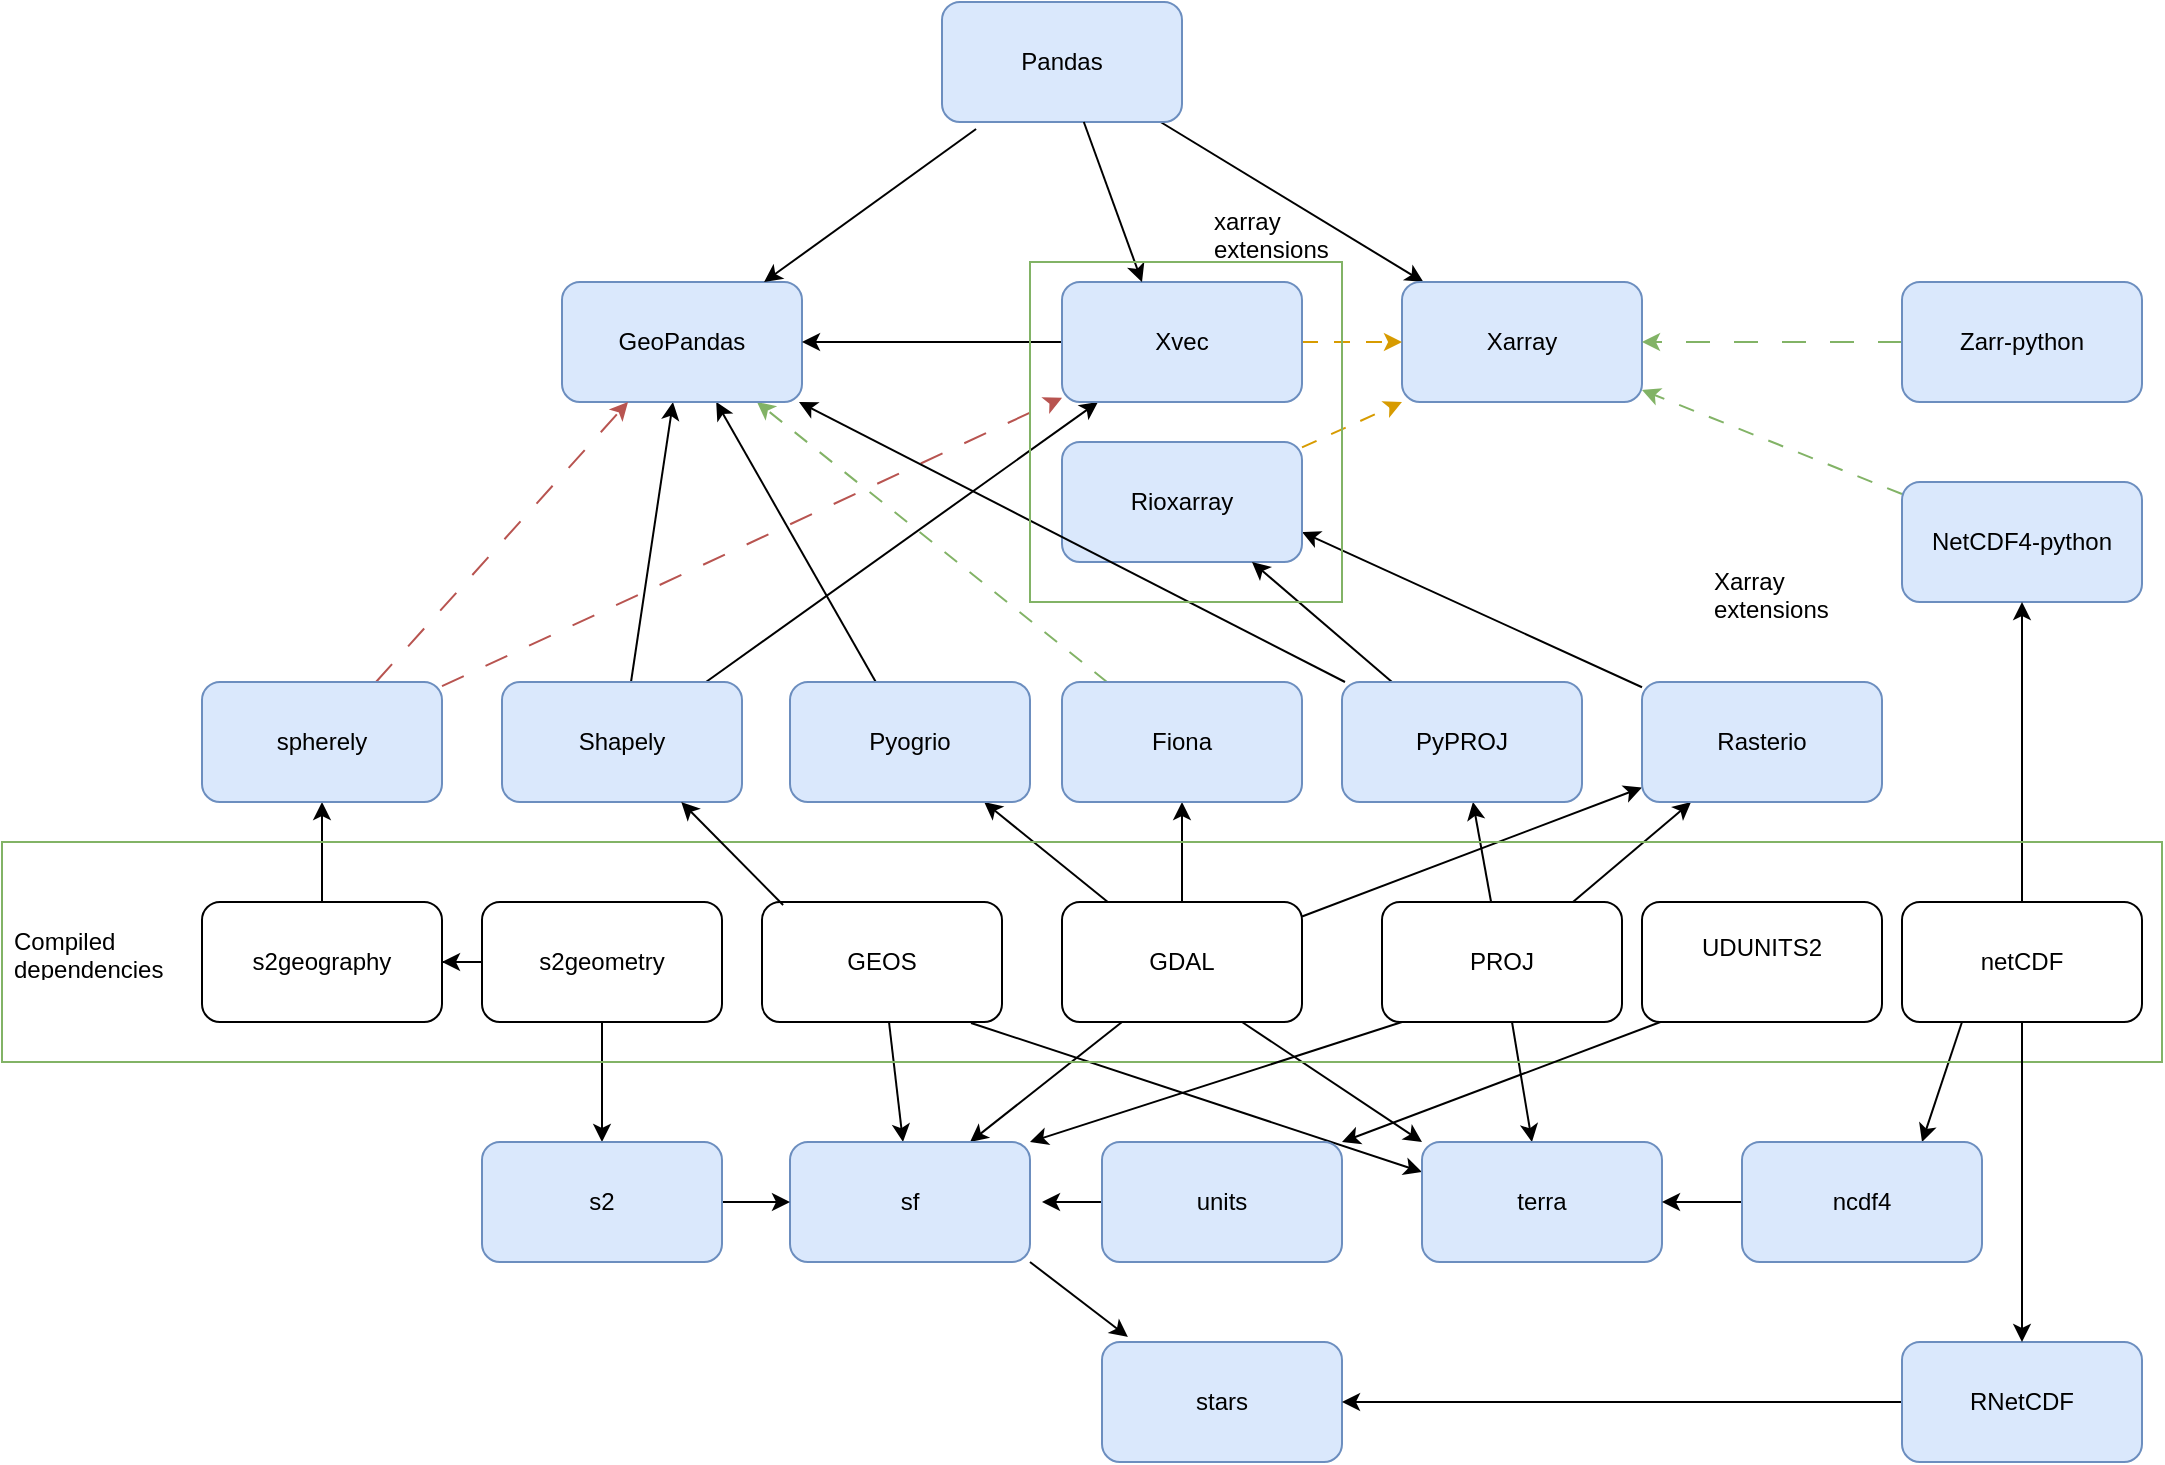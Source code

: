 <mxfile version="24.8.3">
  <diagram name="Page-1" id="YpKSIcgt4raoAJl-A2hk">
    <mxGraphModel dx="2203" dy="908" grid="1" gridSize="10" guides="1" tooltips="1" connect="1" arrows="1" fold="1" page="1" pageScale="1" pageWidth="827" pageHeight="1169" math="0" shadow="0">
      <root>
        <mxCell id="0" />
        <mxCell id="1" parent="0" />
        <mxCell id="cOpkqLJVpFi0IKKhEmXB-14" value="" style="rounded=0;orthogonalLoop=1;jettySize=auto;html=1;" parent="1" source="GJdVX7ViqiDl456XCQRg-1" target="cOpkqLJVpFi0IKKhEmXB-7" edge="1">
          <mxGeometry relative="1" as="geometry" />
        </mxCell>
        <mxCell id="cOpkqLJVpFi0IKKhEmXB-23" style="rounded=0;orthogonalLoop=1;jettySize=auto;html=1;exitX=0.871;exitY=1.008;exitDx=0;exitDy=0;entryX=0;entryY=0.25;entryDx=0;entryDy=0;exitPerimeter=0;" parent="1" source="GJdVX7ViqiDl456XCQRg-1" target="cOpkqLJVpFi0IKKhEmXB-10" edge="1">
          <mxGeometry relative="1" as="geometry" />
        </mxCell>
        <mxCell id="GJdVX7ViqiDl456XCQRg-1" value="GEOS" style="rounded=1;whiteSpace=wrap;html=1;" parent="1" vertex="1">
          <mxGeometry x="230" y="690" width="120" height="60" as="geometry" />
        </mxCell>
        <mxCell id="QDiaEL_Vq7gMq8w6c5RD-6" style="rounded=0;orthogonalLoop=1;jettySize=auto;html=1;" parent="1" source="GJdVX7ViqiDl456XCQRg-2" target="GJdVX7ViqiDl456XCQRg-5" edge="1">
          <mxGeometry relative="1" as="geometry" />
        </mxCell>
        <mxCell id="QDiaEL_Vq7gMq8w6c5RD-7" style="rounded=0;orthogonalLoop=1;jettySize=auto;html=1;" parent="1" source="GJdVX7ViqiDl456XCQRg-2" target="GJdVX7ViqiDl456XCQRg-6" edge="1">
          <mxGeometry relative="1" as="geometry" />
        </mxCell>
        <mxCell id="QDiaEL_Vq7gMq8w6c5RD-8" style="rounded=0;orthogonalLoop=1;jettySize=auto;html=1;" parent="1" source="GJdVX7ViqiDl456XCQRg-2" target="GJdVX7ViqiDl456XCQRg-7" edge="1">
          <mxGeometry relative="1" as="geometry" />
        </mxCell>
        <mxCell id="cOpkqLJVpFi0IKKhEmXB-17" style="rounded=0;orthogonalLoop=1;jettySize=auto;html=1;exitX=0.25;exitY=1;exitDx=0;exitDy=0;entryX=0.75;entryY=0;entryDx=0;entryDy=0;" parent="1" source="GJdVX7ViqiDl456XCQRg-2" target="cOpkqLJVpFi0IKKhEmXB-7" edge="1">
          <mxGeometry relative="1" as="geometry" />
        </mxCell>
        <mxCell id="cOpkqLJVpFi0IKKhEmXB-22" style="rounded=0;orthogonalLoop=1;jettySize=auto;html=1;exitX=0.75;exitY=1;exitDx=0;exitDy=0;entryX=0;entryY=0;entryDx=0;entryDy=0;" parent="1" source="GJdVX7ViqiDl456XCQRg-2" target="cOpkqLJVpFi0IKKhEmXB-10" edge="1">
          <mxGeometry relative="1" as="geometry" />
        </mxCell>
        <mxCell id="GJdVX7ViqiDl456XCQRg-2" value="GDAL" style="rounded=1;whiteSpace=wrap;html=1;" parent="1" vertex="1">
          <mxGeometry x="380" y="690" width="120" height="60" as="geometry" />
        </mxCell>
        <mxCell id="QDiaEL_Vq7gMq8w6c5RD-20" value="" style="rounded=0;orthogonalLoop=1;jettySize=auto;html=1;" parent="1" source="GJdVX7ViqiDl456XCQRg-3" target="QDiaEL_Vq7gMq8w6c5RD-19" edge="1">
          <mxGeometry relative="1" as="geometry" />
        </mxCell>
        <mxCell id="QDiaEL_Vq7gMq8w6c5RD-28" style="rounded=0;orthogonalLoop=1;jettySize=auto;html=1;" parent="1" source="GJdVX7ViqiDl456XCQRg-3" target="GJdVX7ViqiDl456XCQRg-7" edge="1">
          <mxGeometry relative="1" as="geometry" />
        </mxCell>
        <mxCell id="cOpkqLJVpFi0IKKhEmXB-20" value="" style="rounded=0;orthogonalLoop=1;jettySize=auto;html=1;" parent="1" source="GJdVX7ViqiDl456XCQRg-3" target="cOpkqLJVpFi0IKKhEmXB-10" edge="1">
          <mxGeometry relative="1" as="geometry" />
        </mxCell>
        <mxCell id="GJdVX7ViqiDl456XCQRg-3" value="PROJ" style="rounded=1;whiteSpace=wrap;html=1;" parent="1" vertex="1">
          <mxGeometry x="540" y="690" width="120" height="60" as="geometry" />
        </mxCell>
        <mxCell id="QDiaEL_Vq7gMq8w6c5RD-2" style="rounded=0;orthogonalLoop=1;jettySize=auto;html=1;" parent="1" source="GJdVX7ViqiDl456XCQRg-4" target="GJdVX7ViqiDl456XCQRg-8" edge="1">
          <mxGeometry relative="1" as="geometry" />
        </mxCell>
        <mxCell id="QDiaEL_Vq7gMq8w6c5RD-11" style="rounded=0;orthogonalLoop=1;jettySize=auto;html=1;" parent="1" source="GJdVX7ViqiDl456XCQRg-4" target="GJdVX7ViqiDl456XCQRg-11" edge="1">
          <mxGeometry relative="1" as="geometry" />
        </mxCell>
        <mxCell id="GJdVX7ViqiDl456XCQRg-4" value="Shapely" style="rounded=1;whiteSpace=wrap;html=1;fillColor=#dae8fc;strokeColor=#6c8ebf;" parent="1" vertex="1">
          <mxGeometry x="100" y="580" width="120" height="60" as="geometry" />
        </mxCell>
        <mxCell id="QDiaEL_Vq7gMq8w6c5RD-3" style="rounded=0;orthogonalLoop=1;jettySize=auto;html=1;" parent="1" source="GJdVX7ViqiDl456XCQRg-5" target="GJdVX7ViqiDl456XCQRg-8" edge="1">
          <mxGeometry relative="1" as="geometry" />
        </mxCell>
        <mxCell id="GJdVX7ViqiDl456XCQRg-5" value="Pyogrio" style="rounded=1;whiteSpace=wrap;html=1;fillColor=#dae8fc;strokeColor=#6c8ebf;" parent="1" vertex="1">
          <mxGeometry x="244" y="580" width="120" height="60" as="geometry" />
        </mxCell>
        <mxCell id="QDiaEL_Vq7gMq8w6c5RD-4" style="rounded=0;orthogonalLoop=1;jettySize=auto;html=1;dashed=1;dashPattern=8 8;fillColor=#d5e8d4;strokeColor=#82b366;" parent="1" source="GJdVX7ViqiDl456XCQRg-6" target="GJdVX7ViqiDl456XCQRg-8" edge="1">
          <mxGeometry relative="1" as="geometry" />
        </mxCell>
        <mxCell id="GJdVX7ViqiDl456XCQRg-6" value="Fiona" style="rounded=1;whiteSpace=wrap;html=1;fillColor=#dae8fc;strokeColor=#6c8ebf;" parent="1" vertex="1">
          <mxGeometry x="380" y="580" width="120" height="60" as="geometry" />
        </mxCell>
        <mxCell id="QDiaEL_Vq7gMq8w6c5RD-9" style="rounded=0;orthogonalLoop=1;jettySize=auto;html=1;entryX=1;entryY=0.75;entryDx=0;entryDy=0;" parent="1" source="GJdVX7ViqiDl456XCQRg-7" target="GJdVX7ViqiDl456XCQRg-12" edge="1">
          <mxGeometry relative="1" as="geometry" />
        </mxCell>
        <mxCell id="GJdVX7ViqiDl456XCQRg-7" value="Rasterio" style="rounded=1;whiteSpace=wrap;html=1;fillColor=#dae8fc;strokeColor=#6c8ebf;" parent="1" vertex="1">
          <mxGeometry x="670" y="580" width="120" height="60" as="geometry" />
        </mxCell>
        <mxCell id="GJdVX7ViqiDl456XCQRg-8" value="GeoPandas" style="rounded=1;whiteSpace=wrap;html=1;fillColor=#dae8fc;strokeColor=#6c8ebf;" parent="1" vertex="1">
          <mxGeometry x="130" y="380" width="120" height="60" as="geometry" />
        </mxCell>
        <mxCell id="QDiaEL_Vq7gMq8w6c5RD-1" style="rounded=0;orthogonalLoop=1;jettySize=auto;html=1;exitX=0;exitY=0.5;exitDx=0;exitDy=0;" parent="1" source="GJdVX7ViqiDl456XCQRg-11" target="GJdVX7ViqiDl456XCQRg-8" edge="1">
          <mxGeometry relative="1" as="geometry" />
        </mxCell>
        <mxCell id="QDiaEL_Vq7gMq8w6c5RD-26" style="rounded=0;orthogonalLoop=1;jettySize=auto;html=1;" parent="1" source="GJdVX7ViqiDl456XCQRg-9" target="GJdVX7ViqiDl456XCQRg-10" edge="1">
          <mxGeometry relative="1" as="geometry" />
        </mxCell>
        <mxCell id="GJdVX7ViqiDl456XCQRg-9" value="Pandas" style="rounded=1;whiteSpace=wrap;html=1;fillColor=#dae8fc;strokeColor=#6c8ebf;" parent="1" vertex="1">
          <mxGeometry x="320" y="240" width="120" height="60" as="geometry" />
        </mxCell>
        <mxCell id="GJdVX7ViqiDl456XCQRg-10" value="Xarray" style="rounded=1;whiteSpace=wrap;html=1;fillColor=#dae8fc;strokeColor=#6c8ebf;" parent="1" vertex="1">
          <mxGeometry x="550" y="380" width="120" height="60" as="geometry" />
        </mxCell>
        <mxCell id="QDiaEL_Vq7gMq8w6c5RD-12" style="rounded=0;orthogonalLoop=1;jettySize=auto;html=1;dashed=1;dashPattern=8 8;fillColor=#ffe6cc;strokeColor=#d79b00;" parent="1" source="GJdVX7ViqiDl456XCQRg-11" target="GJdVX7ViqiDl456XCQRg-10" edge="1">
          <mxGeometry relative="1" as="geometry" />
        </mxCell>
        <mxCell id="GJdVX7ViqiDl456XCQRg-11" value="Xvec" style="rounded=1;whiteSpace=wrap;html=1;fillColor=#dae8fc;strokeColor=#6c8ebf;" parent="1" vertex="1">
          <mxGeometry x="380" y="380" width="120" height="60" as="geometry" />
        </mxCell>
        <mxCell id="QDiaEL_Vq7gMq8w6c5RD-10" style="rounded=0;orthogonalLoop=1;jettySize=auto;html=1;dashed=1;dashPattern=8 8;fillColor=#ffe6cc;strokeColor=#d79b00;entryX=0;entryY=1;entryDx=0;entryDy=0;" parent="1" source="GJdVX7ViqiDl456XCQRg-12" target="GJdVX7ViqiDl456XCQRg-10" edge="1">
          <mxGeometry relative="1" as="geometry">
            <mxPoint x="600" y="450" as="targetPoint" />
          </mxGeometry>
        </mxCell>
        <mxCell id="GJdVX7ViqiDl456XCQRg-12" value="Rioxarray" style="rounded=1;whiteSpace=wrap;html=1;fillColor=#dae8fc;strokeColor=#6c8ebf;" parent="1" vertex="1">
          <mxGeometry x="380" y="460" width="120" height="60" as="geometry" />
        </mxCell>
        <mxCell id="QDiaEL_Vq7gMq8w6c5RD-14" style="rounded=0;orthogonalLoop=1;jettySize=auto;html=1;dashed=1;dashPattern=8 8;fillColor=#d5e8d4;strokeColor=#82b366;" parent="1" source="GJdVX7ViqiDl456XCQRg-13" target="GJdVX7ViqiDl456XCQRg-10" edge="1">
          <mxGeometry relative="1" as="geometry" />
        </mxCell>
        <mxCell id="GJdVX7ViqiDl456XCQRg-13" value="NetCDF4-python" style="rounded=1;whiteSpace=wrap;html=1;fillColor=#dae8fc;strokeColor=#6c8ebf;" parent="1" vertex="1">
          <mxGeometry x="800" y="480" width="120" height="60" as="geometry" />
        </mxCell>
        <mxCell id="QDiaEL_Vq7gMq8w6c5RD-13" style="rounded=0;orthogonalLoop=1;jettySize=auto;html=1;" parent="1" source="GJdVX7ViqiDl456XCQRg-14" target="GJdVX7ViqiDl456XCQRg-13" edge="1">
          <mxGeometry relative="1" as="geometry" />
        </mxCell>
        <mxCell id="cOpkqLJVpFi0IKKhEmXB-28" style="rounded=0;orthogonalLoop=1;jettySize=auto;html=1;exitX=0.25;exitY=1;exitDx=0;exitDy=0;entryX=0.75;entryY=0;entryDx=0;entryDy=0;" parent="1" source="GJdVX7ViqiDl456XCQRg-14" target="cOpkqLJVpFi0IKKhEmXB-27" edge="1">
          <mxGeometry relative="1" as="geometry" />
        </mxCell>
        <mxCell id="GJdVX7ViqiDl456XCQRg-14" value="netCDF" style="rounded=1;whiteSpace=wrap;html=1;" parent="1" vertex="1">
          <mxGeometry x="800" y="690" width="120" height="60" as="geometry" />
        </mxCell>
        <mxCell id="QDiaEL_Vq7gMq8w6c5RD-15" value="" style="edgeStyle=orthogonalEdgeStyle;rounded=0;orthogonalLoop=1;jettySize=auto;html=1;" parent="1" source="GJdVX7ViqiDl456XCQRg-15" target="GJdVX7ViqiDl456XCQRg-16" edge="1">
          <mxGeometry relative="1" as="geometry" />
        </mxCell>
        <mxCell id="QDiaEL_Vq7gMq8w6c5RD-16" style="rounded=0;orthogonalLoop=1;jettySize=auto;html=1;entryX=0.5;entryY=1;entryDx=0;entryDy=0;" parent="1" source="GJdVX7ViqiDl456XCQRg-16" target="GJdVX7ViqiDl456XCQRg-17" edge="1">
          <mxGeometry relative="1" as="geometry" />
        </mxCell>
        <mxCell id="cOpkqLJVpFi0IKKhEmXB-19" value="" style="edgeStyle=orthogonalEdgeStyle;rounded=0;orthogonalLoop=1;jettySize=auto;html=1;" parent="1" source="GJdVX7ViqiDl456XCQRg-16" target="cOpkqLJVpFi0IKKhEmXB-8" edge="1">
          <mxGeometry relative="1" as="geometry" />
        </mxCell>
        <mxCell id="GJdVX7ViqiDl456XCQRg-16" value="s2geography" style="rounded=1;whiteSpace=wrap;html=1;" parent="1" vertex="1">
          <mxGeometry x="-50" y="690" width="120" height="60" as="geometry" />
        </mxCell>
        <mxCell id="QDiaEL_Vq7gMq8w6c5RD-17" style="rounded=0;orthogonalLoop=1;jettySize=auto;html=1;dashed=1;dashPattern=12 12;fillColor=#f8cecc;strokeColor=#b85450;" parent="1" source="GJdVX7ViqiDl456XCQRg-17" target="GJdVX7ViqiDl456XCQRg-8" edge="1">
          <mxGeometry relative="1" as="geometry" />
        </mxCell>
        <mxCell id="QDiaEL_Vq7gMq8w6c5RD-22" style="rounded=0;orthogonalLoop=1;jettySize=auto;html=1;dashed=1;dashPattern=12 12;fillColor=#f8cecc;strokeColor=#b85450;" parent="1" source="GJdVX7ViqiDl456XCQRg-17" target="GJdVX7ViqiDl456XCQRg-11" edge="1">
          <mxGeometry relative="1" as="geometry" />
        </mxCell>
        <mxCell id="GJdVX7ViqiDl456XCQRg-17" value="spherely" style="rounded=1;whiteSpace=wrap;html=1;fillColor=#dae8fc;strokeColor=#6c8ebf;" parent="1" vertex="1">
          <mxGeometry x="-50" y="580" width="120" height="60" as="geometry" />
        </mxCell>
        <mxCell id="QDiaEL_Vq7gMq8w6c5RD-21" style="rounded=0;orthogonalLoop=1;jettySize=auto;html=1;" parent="1" source="QDiaEL_Vq7gMq8w6c5RD-19" target="GJdVX7ViqiDl456XCQRg-8" edge="1">
          <mxGeometry relative="1" as="geometry" />
        </mxCell>
        <mxCell id="QDiaEL_Vq7gMq8w6c5RD-27" style="rounded=0;orthogonalLoop=1;jettySize=auto;html=1;" parent="1" source="QDiaEL_Vq7gMq8w6c5RD-19" target="GJdVX7ViqiDl456XCQRg-12" edge="1">
          <mxGeometry relative="1" as="geometry" />
        </mxCell>
        <mxCell id="QDiaEL_Vq7gMq8w6c5RD-19" value="PyPROJ" style="rounded=1;whiteSpace=wrap;html=1;fillColor=#dae8fc;strokeColor=#6c8ebf;" parent="1" vertex="1">
          <mxGeometry x="520" y="580" width="120" height="60" as="geometry" />
        </mxCell>
        <mxCell id="QDiaEL_Vq7gMq8w6c5RD-25" style="rounded=0;orthogonalLoop=1;jettySize=auto;html=1;dashed=1;dashPattern=12 12;fillColor=#d5e8d4;strokeColor=#82b366;" parent="1" source="QDiaEL_Vq7gMq8w6c5RD-23" target="GJdVX7ViqiDl456XCQRg-10" edge="1">
          <mxGeometry relative="1" as="geometry" />
        </mxCell>
        <mxCell id="QDiaEL_Vq7gMq8w6c5RD-23" value="Zarr-python" style="rounded=1;whiteSpace=wrap;html=1;fillColor=#dae8fc;strokeColor=#6c8ebf;" parent="1" vertex="1">
          <mxGeometry x="800" y="380" width="120" height="60" as="geometry" />
        </mxCell>
        <mxCell id="D4bfI-xI0zdicXx17f72-6" value="xarray extensions" style="text;strokeColor=none;fillColor=none;align=left;verticalAlign=middle;spacingLeft=4;spacingRight=4;overflow=hidden;points=[[0,0.5],[1,0.5]];portConstraint=eastwest;rotatable=0;whiteSpace=wrap;html=1;" parent="1" vertex="1">
          <mxGeometry x="450" y="340" width="80" height="30" as="geometry" />
        </mxCell>
        <mxCell id="D4bfI-xI0zdicXx17f72-10" value="Xarray extensions" style="text;strokeColor=none;fillColor=none;align=left;verticalAlign=middle;spacingLeft=4;spacingRight=4;overflow=hidden;points=[[0,0.5],[1,0.5]];portConstraint=eastwest;rotatable=0;whiteSpace=wrap;html=1;" parent="1" vertex="1">
          <mxGeometry x="700" y="520" width="80" height="30" as="geometry" />
        </mxCell>
        <mxCell id="D4bfI-xI0zdicXx17f72-11" value="" style="rounded=0;whiteSpace=wrap;html=1;fillColor=none;strokeColor=#82b366;" parent="1" vertex="1">
          <mxGeometry x="-150" y="660" width="1080" height="110" as="geometry" />
        </mxCell>
        <mxCell id="D4bfI-xI0zdicXx17f72-12" value="Compiled dependencies" style="text;strokeColor=none;fillColor=none;align=left;verticalAlign=middle;spacingLeft=4;spacingRight=4;overflow=hidden;points=[[0,0.5],[1,0.5]];portConstraint=eastwest;rotatable=0;whiteSpace=wrap;html=1;" parent="1" vertex="1">
          <mxGeometry x="-150" y="700" width="90" height="30" as="geometry" />
        </mxCell>
        <mxCell id="GJdVX7ViqiDl456XCQRg-15" value="s2geometry" style="rounded=1;whiteSpace=wrap;html=1;" parent="1" vertex="1">
          <mxGeometry x="90" y="690" width="120" height="60" as="geometry" />
        </mxCell>
        <mxCell id="cOpkqLJVpFi0IKKhEmXB-3" value="" style="endArrow=classic;html=1;rounded=0;exitX=0.088;exitY=0.025;exitDx=0;exitDy=0;exitPerimeter=0;" parent="1" source="GJdVX7ViqiDl456XCQRg-1" target="GJdVX7ViqiDl456XCQRg-4" edge="1">
          <mxGeometry width="50" height="50" relative="1" as="geometry">
            <mxPoint x="260" y="720" as="sourcePoint" />
            <mxPoint x="315" y="670" as="targetPoint" />
          </mxGeometry>
        </mxCell>
        <mxCell id="cOpkqLJVpFi0IKKhEmXB-4" value="" style="rounded=0;orthogonalLoop=1;jettySize=auto;html=1;" parent="1" source="GJdVX7ViqiDl456XCQRg-9" edge="1">
          <mxGeometry relative="1" as="geometry">
            <mxPoint x="513" y="240" as="sourcePoint" />
            <mxPoint x="420" y="380" as="targetPoint" />
          </mxGeometry>
        </mxCell>
        <mxCell id="D4bfI-xI0zdicXx17f72-9" value="" style="rounded=0;whiteSpace=wrap;html=1;fillColor=none;strokeColor=#82b366;" parent="1" vertex="1">
          <mxGeometry x="364" y="370" width="156" height="170" as="geometry" />
        </mxCell>
        <mxCell id="cOpkqLJVpFi0IKKhEmXB-6" value="" style="endArrow=classic;html=1;rounded=0;entryX=0.842;entryY=0;entryDx=0;entryDy=0;entryPerimeter=0;exitX=0.142;exitY=1.058;exitDx=0;exitDy=0;exitPerimeter=0;" parent="1" source="GJdVX7ViqiDl456XCQRg-9" target="GJdVX7ViqiDl456XCQRg-8" edge="1">
          <mxGeometry width="50" height="50" relative="1" as="geometry">
            <mxPoint x="310" y="260" as="sourcePoint" />
            <mxPoint x="230" y="240" as="targetPoint" />
          </mxGeometry>
        </mxCell>
        <mxCell id="cOpkqLJVpFi0IKKhEmXB-7" value="sf" style="rounded=1;whiteSpace=wrap;html=1;fillColor=#dae8fc;strokeColor=#6c8ebf;" parent="1" vertex="1">
          <mxGeometry x="244" y="810" width="120" height="60" as="geometry" />
        </mxCell>
        <mxCell id="cOpkqLJVpFi0IKKhEmXB-18" style="edgeStyle=orthogonalEdgeStyle;rounded=0;orthogonalLoop=1;jettySize=auto;html=1;exitX=1;exitY=0.5;exitDx=0;exitDy=0;entryX=0;entryY=0.5;entryDx=0;entryDy=0;" parent="1" source="cOpkqLJVpFi0IKKhEmXB-8" target="cOpkqLJVpFi0IKKhEmXB-7" edge="1">
          <mxGeometry relative="1" as="geometry" />
        </mxCell>
        <mxCell id="cOpkqLJVpFi0IKKhEmXB-8" value="s2" style="rounded=1;whiteSpace=wrap;html=1;fillColor=#dae8fc;strokeColor=#6c8ebf;" parent="1" vertex="1">
          <mxGeometry x="90" y="810" width="120" height="60" as="geometry" />
        </mxCell>
        <mxCell id="cOpkqLJVpFi0IKKhEmXB-9" value="stars" style="rounded=1;whiteSpace=wrap;html=1;fillColor=#dae8fc;strokeColor=#6c8ebf;" parent="1" vertex="1">
          <mxGeometry x="400" y="910" width="120" height="60" as="geometry" />
        </mxCell>
        <mxCell id="cOpkqLJVpFi0IKKhEmXB-10" value="terra" style="rounded=1;whiteSpace=wrap;html=1;fillColor=#dae8fc;strokeColor=#6c8ebf;" parent="1" vertex="1">
          <mxGeometry x="560" y="810" width="120" height="60" as="geometry" />
        </mxCell>
        <mxCell id="cOpkqLJVpFi0IKKhEmXB-13" value="" style="edgeStyle=orthogonalEdgeStyle;rounded=0;orthogonalLoop=1;jettySize=auto;html=1;" parent="1" source="cOpkqLJVpFi0IKKhEmXB-11" target="cOpkqLJVpFi0IKKhEmXB-9" edge="1">
          <mxGeometry relative="1" as="geometry" />
        </mxCell>
        <mxCell id="cOpkqLJVpFi0IKKhEmXB-11" value="RNetCDF" style="rounded=1;whiteSpace=wrap;html=1;fillColor=#dae8fc;strokeColor=#6c8ebf;" parent="1" vertex="1">
          <mxGeometry x="800" y="910" width="120" height="60" as="geometry" />
        </mxCell>
        <mxCell id="cOpkqLJVpFi0IKKhEmXB-12" value="" style="endArrow=classic;html=1;rounded=0;exitX=0.5;exitY=1;exitDx=0;exitDy=0;entryX=0.5;entryY=0;entryDx=0;entryDy=0;" parent="1" source="GJdVX7ViqiDl456XCQRg-14" target="cOpkqLJVpFi0IKKhEmXB-11" edge="1">
          <mxGeometry width="50" height="50" relative="1" as="geometry">
            <mxPoint x="780" y="800" as="sourcePoint" />
            <mxPoint x="840" y="900" as="targetPoint" />
          </mxGeometry>
        </mxCell>
        <mxCell id="cOpkqLJVpFi0IKKhEmXB-21" style="rounded=0;orthogonalLoop=1;jettySize=auto;html=1;entryX=1;entryY=0;entryDx=0;entryDy=0;" parent="1" target="cOpkqLJVpFi0IKKhEmXB-7" edge="1">
          <mxGeometry relative="1" as="geometry">
            <mxPoint x="550" y="750" as="sourcePoint" />
          </mxGeometry>
        </mxCell>
        <mxCell id="cOpkqLJVpFi0IKKhEmXB-24" style="rounded=0;orthogonalLoop=1;jettySize=auto;html=1;exitX=1;exitY=1;exitDx=0;exitDy=0;entryX=0.108;entryY=-0.042;entryDx=0;entryDy=0;entryPerimeter=0;" parent="1" source="cOpkqLJVpFi0IKKhEmXB-7" target="cOpkqLJVpFi0IKKhEmXB-9" edge="1">
          <mxGeometry relative="1" as="geometry" />
        </mxCell>
        <mxCell id="cOpkqLJVpFi0IKKhEmXB-26" style="rounded=0;orthogonalLoop=1;jettySize=auto;html=1;exitX=0.088;exitY=0.992;exitDx=0;exitDy=0;entryX=1;entryY=0;entryDx=0;entryDy=0;exitPerimeter=0;" parent="1" source="cOpkqLJVpFi0IKKhEmXB-25" target="kmKOHBo_5ijxBkN7VlWp-1" edge="1">
          <mxGeometry relative="1" as="geometry" />
        </mxCell>
        <mxCell id="cOpkqLJVpFi0IKKhEmXB-25" value="UDUNITS2&lt;div&gt;&lt;br&gt;&lt;/div&gt;" style="rounded=1;whiteSpace=wrap;html=1;" parent="1" vertex="1">
          <mxGeometry x="670" y="690" width="120" height="60" as="geometry" />
        </mxCell>
        <mxCell id="cOpkqLJVpFi0IKKhEmXB-29" style="edgeStyle=orthogonalEdgeStyle;rounded=0;orthogonalLoop=1;jettySize=auto;html=1;exitX=0;exitY=0.5;exitDx=0;exitDy=0;entryX=1;entryY=0.5;entryDx=0;entryDy=0;" parent="1" source="cOpkqLJVpFi0IKKhEmXB-27" target="cOpkqLJVpFi0IKKhEmXB-10" edge="1">
          <mxGeometry relative="1" as="geometry" />
        </mxCell>
        <mxCell id="cOpkqLJVpFi0IKKhEmXB-27" value="ncdf4" style="rounded=1;whiteSpace=wrap;html=1;fillColor=#dae8fc;strokeColor=#6c8ebf;" parent="1" vertex="1">
          <mxGeometry x="720" y="810" width="120" height="60" as="geometry" />
        </mxCell>
        <mxCell id="kmKOHBo_5ijxBkN7VlWp-2" style="edgeStyle=orthogonalEdgeStyle;rounded=0;orthogonalLoop=1;jettySize=auto;html=1;exitX=0;exitY=0.5;exitDx=0;exitDy=0;" edge="1" parent="1" source="kmKOHBo_5ijxBkN7VlWp-1">
          <mxGeometry relative="1" as="geometry">
            <mxPoint x="370" y="840" as="targetPoint" />
          </mxGeometry>
        </mxCell>
        <mxCell id="kmKOHBo_5ijxBkN7VlWp-1" value="units" style="rounded=1;whiteSpace=wrap;html=1;fillColor=#dae8fc;strokeColor=#6c8ebf;" vertex="1" parent="1">
          <mxGeometry x="400" y="810" width="120" height="60" as="geometry" />
        </mxCell>
      </root>
    </mxGraphModel>
  </diagram>
</mxfile>

